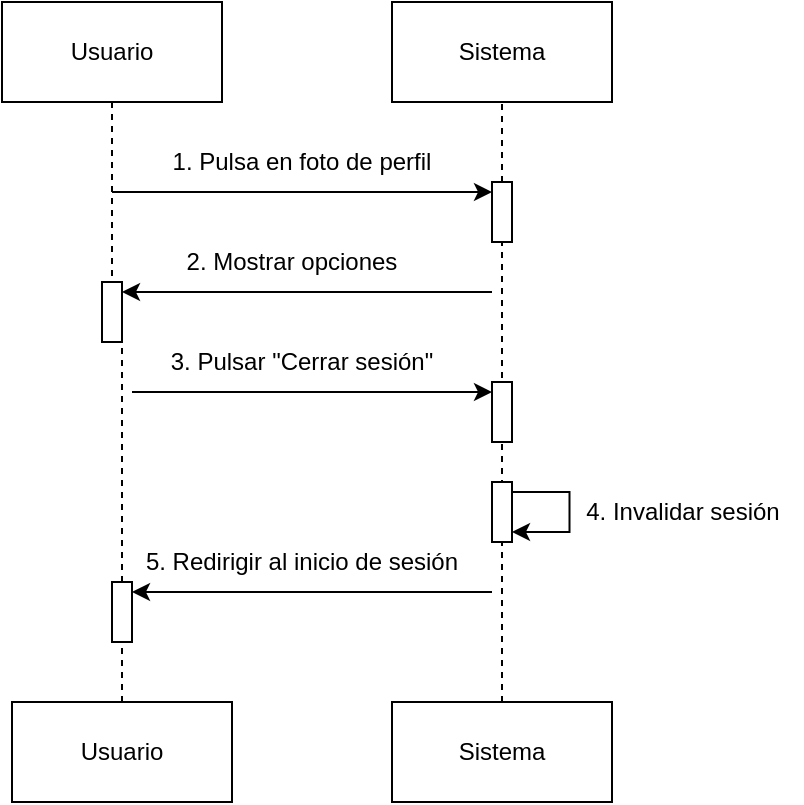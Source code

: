 <mxfile version="27.1.6">
  <diagram name="Página-1" id="uthAYpNFaqwrPK7Y62tU">
    <mxGraphModel grid="1" page="1" gridSize="10" guides="1" tooltips="1" connect="1" arrows="1" fold="1" pageScale="1" pageWidth="827" pageHeight="1169" math="0" shadow="0">
      <root>
        <mxCell id="0" />
        <mxCell id="1" parent="0" />
        <mxCell id="Q9twDd0dUCqDXI2wr9aZ-1" value="Usuario" style="html=1;whiteSpace=wrap;" vertex="1" parent="1">
          <mxGeometry x="95" y="110" width="110" height="50" as="geometry" />
        </mxCell>
        <mxCell id="Q9twDd0dUCqDXI2wr9aZ-2" value="Sistema&lt;span style=&quot;color: rgba(0, 0, 0, 0); font-family: monospace; font-size: 0px; text-align: start; text-wrap-mode: nowrap;&quot;&gt;%3CmxGraphModel%3E%3Croot%3E%3CmxCell%20id%3D%220%22%2F%3E%3CmxCell%20id%3D%221%22%20parent%3D%220%22%2F%3E%3CmxCell%20id%3D%222%22%20value%3D%22Usuario%22%20style%3D%22html%3D1%3BwhiteSpace%3Dwrap%3B%22%20vertex%3D%221%22%20parent%3D%221%22%3E%3CmxGeometry%20x%3D%2270%22%20y%3D%2240%22%20width%3D%22110%22%20height%3D%2250%22%20as%3D%22geometry%22%2F%3E%3C%2FmxCell%3E%3C%2Froot%3E%3C%2FmxGraphModel%3E&lt;/span&gt;" style="html=1;whiteSpace=wrap;" vertex="1" parent="1">
          <mxGeometry x="290" y="110" width="110" height="50" as="geometry" />
        </mxCell>
        <mxCell id="Q9twDd0dUCqDXI2wr9aZ-4" value="Usuario" style="html=1;whiteSpace=wrap;" vertex="1" parent="1">
          <mxGeometry x="100" y="460" width="110" height="50" as="geometry" />
        </mxCell>
        <mxCell id="Q9twDd0dUCqDXI2wr9aZ-5" value="Sistema&lt;span style=&quot;color: rgba(0, 0, 0, 0); font-family: monospace; font-size: 0px; text-align: start; text-wrap-mode: nowrap;&quot;&gt;%3CmxGraphModel%3E%3Croot%3E%3CmxCell%20id%3D%220%22%2F%3E%3CmxCell%20id%3D%221%22%20parent%3D%220%22%2F%3E%3CmxCell%20id%3D%222%22%20value%3D%22Usuario%22%20style%3D%22html%3D1%3BwhiteSpace%3Dwrap%3B%22%20vertex%3D%221%22%20parent%3D%221%22%3E%3CmxGeometry%20x%3D%2270%22%20y%3D%2240%22%20width%3D%22110%22%20height%3D%2250%22%20as%3D%22geometry%22%2F%3E%3C%2FmxCell%3E%3C%2Froot%3E%3C%2FmxGraphModel%3E&lt;/span&gt;" style="html=1;whiteSpace=wrap;" vertex="1" parent="1">
          <mxGeometry x="290" y="460" width="110" height="50" as="geometry" />
        </mxCell>
        <mxCell id="Q9twDd0dUCqDXI2wr9aZ-7" value="" style="endArrow=none;dashed=1;html=1;rounded=0;entryX=0.5;entryY=1;entryDx=0;entryDy=0;exitX=0.5;exitY=0;exitDx=0;exitDy=0;" edge="1" parent="1" source="Q9twDd0dUCqDXI2wr9aZ-9" target="Q9twDd0dUCqDXI2wr9aZ-2">
          <mxGeometry width="50" height="50" relative="1" as="geometry">
            <mxPoint x="325" y="390" as="sourcePoint" />
            <mxPoint x="375" y="340" as="targetPoint" />
          </mxGeometry>
        </mxCell>
        <mxCell id="Q9twDd0dUCqDXI2wr9aZ-8" value="" style="endArrow=none;dashed=1;html=1;rounded=0;entryX=0.5;entryY=1;entryDx=0;entryDy=0;exitX=0.5;exitY=0;exitDx=0;exitDy=0;" edge="1" parent="1" source="Q9twDd0dUCqDXI2wr9aZ-5" target="Q9twDd0dUCqDXI2wr9aZ-9">
          <mxGeometry width="50" height="50" relative="1" as="geometry">
            <mxPoint x="350" y="450" as="sourcePoint" />
            <mxPoint x="350" y="160" as="targetPoint" />
          </mxGeometry>
        </mxCell>
        <mxCell id="Q9twDd0dUCqDXI2wr9aZ-9" value="" style="html=1;points=[[0,0,0,0,5],[0,1,0,0,-5],[1,0,0,0,5],[1,1,0,0,-5]];perimeter=orthogonalPerimeter;outlineConnect=0;targetShapes=umlLifeline;portConstraint=eastwest;newEdgeStyle={&quot;curved&quot;:0,&quot;rounded&quot;:0};" vertex="1" parent="1">
          <mxGeometry x="340" y="200" width="10" height="30" as="geometry" />
        </mxCell>
        <mxCell id="Q9twDd0dUCqDXI2wr9aZ-10" value="" style="endArrow=classic;html=1;rounded=0;entryX=0;entryY=0;entryDx=0;entryDy=5;entryPerimeter=0;" edge="1" parent="1" target="Q9twDd0dUCqDXI2wr9aZ-9">
          <mxGeometry width="50" height="50" relative="1" as="geometry">
            <mxPoint x="150" y="205" as="sourcePoint" />
            <mxPoint x="255" y="180" as="targetPoint" />
          </mxGeometry>
        </mxCell>
        <mxCell id="Q9twDd0dUCqDXI2wr9aZ-11" value="1. Pulsa en foto de perfil" style="text;html=1;align=center;verticalAlign=middle;whiteSpace=wrap;rounded=0;" vertex="1" parent="1">
          <mxGeometry x="145" y="180" width="200" height="20" as="geometry" />
        </mxCell>
        <mxCell id="Q9twDd0dUCqDXI2wr9aZ-12" value="2. Mostrar opciones" style="text;html=1;align=center;verticalAlign=middle;whiteSpace=wrap;rounded=0;" vertex="1" parent="1">
          <mxGeometry x="155" y="230" width="170" height="20" as="geometry" />
        </mxCell>
        <mxCell id="Q9twDd0dUCqDXI2wr9aZ-16" value="" style="html=1;points=[[0,0,0,0,5],[0,1,0,0,-5],[1,0,0,0,5],[1,1,0,0,-5]];perimeter=orthogonalPerimeter;outlineConnect=0;targetShapes=umlLifeline;portConstraint=eastwest;newEdgeStyle={&quot;curved&quot;:0,&quot;rounded&quot;:0};" vertex="1" parent="1">
          <mxGeometry x="145" y="250" width="10" height="30" as="geometry" />
        </mxCell>
        <mxCell id="Q9twDd0dUCqDXI2wr9aZ-17" value="" style="endArrow=classic;html=1;rounded=0;entryX=1;entryY=0;entryDx=0;entryDy=5;entryPerimeter=0;" edge="1" parent="1" target="Q9twDd0dUCqDXI2wr9aZ-16">
          <mxGeometry width="50" height="50" relative="1" as="geometry">
            <mxPoint x="340" y="255" as="sourcePoint" />
            <mxPoint x="630" y="240" as="targetPoint" />
          </mxGeometry>
        </mxCell>
        <mxCell id="Q9twDd0dUCqDXI2wr9aZ-25" value="" style="endArrow=none;dashed=1;html=1;rounded=0;exitX=0.5;exitY=1;exitDx=0;exitDy=0;" edge="1" parent="1" source="Q9twDd0dUCqDXI2wr9aZ-1" target="Q9twDd0dUCqDXI2wr9aZ-16">
          <mxGeometry width="50" height="50" relative="1" as="geometry">
            <mxPoint x="133" y="180" as="sourcePoint" />
            <mxPoint x="138.5" y="540" as="targetPoint" />
          </mxGeometry>
        </mxCell>
        <mxCell id="Q9twDd0dUCqDXI2wr9aZ-26" value="3. Pulsar &quot;Cerrar sesión&quot;" style="text;html=1;align=center;verticalAlign=middle;whiteSpace=wrap;rounded=0;" vertex="1" parent="1">
          <mxGeometry x="160" y="280" width="170" height="20" as="geometry" />
        </mxCell>
        <mxCell id="Q9twDd0dUCqDXI2wr9aZ-27" value="" style="endArrow=classic;html=1;rounded=0;entryX=0;entryY=0;entryDx=0;entryDy=5;entryPerimeter=0;" edge="1" parent="1" target="Q9twDd0dUCqDXI2wr9aZ-44">
          <mxGeometry width="50" height="50" relative="1" as="geometry">
            <mxPoint x="160" y="305" as="sourcePoint" />
            <mxPoint x="188.75" y="320" as="targetPoint" />
          </mxGeometry>
        </mxCell>
        <mxCell id="Q9twDd0dUCqDXI2wr9aZ-28" value="" style="endArrow=classic;html=1;rounded=0;entryX=1;entryY=1;entryDx=0;entryDy=-5;entryPerimeter=0;edgeStyle=orthogonalEdgeStyle;exitX=1;exitY=0;exitDx=0;exitDy=5;exitPerimeter=0;" edge="1" parent="1" source="Q9twDd0dUCqDXI2wr9aZ-45" target="Q9twDd0dUCqDXI2wr9aZ-45">
          <mxGeometry width="50" height="50" relative="1" as="geometry">
            <mxPoint x="368.75" y="340" as="sourcePoint" />
            <mxPoint x="140" y="355" as="targetPoint" />
            <Array as="points">
              <mxPoint x="378.75" y="355" />
              <mxPoint x="378.75" y="375" />
            </Array>
          </mxGeometry>
        </mxCell>
        <mxCell id="Q9twDd0dUCqDXI2wr9aZ-29" value="4. Invalidar sesión" style="text;html=1;align=center;verticalAlign=middle;whiteSpace=wrap;rounded=0;" vertex="1" parent="1">
          <mxGeometry x="376.25" y="355" width="118.75" height="20" as="geometry" />
        </mxCell>
        <mxCell id="Q9twDd0dUCqDXI2wr9aZ-30" value="" style="endArrow=classic;html=1;rounded=0;entryX=1;entryY=0;entryDx=0;entryDy=5;entryPerimeter=0;" edge="1" parent="1" target="Q9twDd0dUCqDXI2wr9aZ-89">
          <mxGeometry width="50" height="50" relative="1" as="geometry">
            <mxPoint x="340" y="405" as="sourcePoint" />
            <mxPoint x="157.5" y="410" as="targetPoint" />
          </mxGeometry>
        </mxCell>
        <mxCell id="Q9twDd0dUCqDXI2wr9aZ-31" value="5. Redirigir al inicio de sesión" style="text;html=1;align=center;verticalAlign=middle;whiteSpace=wrap;rounded=0;" vertex="1" parent="1">
          <mxGeometry x="160" y="380" width="170" height="20" as="geometry" />
        </mxCell>
        <mxCell id="Q9twDd0dUCqDXI2wr9aZ-33" value="" style="endArrow=none;dashed=1;html=1;rounded=0;exitX=0.5;exitY=0;exitDx=0;exitDy=0;" edge="1" parent="1" source="Q9twDd0dUCqDXI2wr9aZ-89" target="Q9twDd0dUCqDXI2wr9aZ-16">
          <mxGeometry width="50" height="50" relative="1" as="geometry">
            <mxPoint x="133.24" y="1239.52" as="sourcePoint" />
            <mxPoint x="128.14" y="430" as="targetPoint" />
            <Array as="points" />
          </mxGeometry>
        </mxCell>
        <mxCell id="Q9twDd0dUCqDXI2wr9aZ-43" value="" style="endArrow=classic;html=1;rounded=0;" edge="1" parent="1" target="Q9twDd0dUCqDXI2wr9aZ-44">
          <mxGeometry width="50" height="50" relative="1" as="geometry">
            <mxPoint x="342.5" y="315" as="sourcePoint" />
            <mxPoint x="238.75" y="315" as="targetPoint" />
          </mxGeometry>
        </mxCell>
        <mxCell id="Q9twDd0dUCqDXI2wr9aZ-44" value="" style="html=1;points=[[0,0,0,0,5],[0,1,0,0,-5],[1,0,0,0,5],[1,1,0,0,-5]];perimeter=orthogonalPerimeter;outlineConnect=0;targetShapes=umlLifeline;portConstraint=eastwest;newEdgeStyle={&quot;curved&quot;:0,&quot;rounded&quot;:0};" vertex="1" parent="1">
          <mxGeometry x="340" y="300" width="10" height="30" as="geometry" />
        </mxCell>
        <mxCell id="Q9twDd0dUCqDXI2wr9aZ-45" value="" style="html=1;points=[[0,0,0,0,5],[0,1,0,0,-5],[1,0,0,0,5],[1,1,0,0,-5]];perimeter=orthogonalPerimeter;outlineConnect=0;targetShapes=umlLifeline;portConstraint=eastwest;newEdgeStyle={&quot;curved&quot;:0,&quot;rounded&quot;:0};" vertex="1" parent="1">
          <mxGeometry x="340" y="350" width="10" height="30" as="geometry" />
        </mxCell>
        <mxCell id="Q9twDd0dUCqDXI2wr9aZ-90" value="" style="endArrow=none;dashed=1;html=1;rounded=0;exitX=0.5;exitY=0;exitDx=0;exitDy=0;" edge="1" parent="1" source="Q9twDd0dUCqDXI2wr9aZ-4" target="Q9twDd0dUCqDXI2wr9aZ-89">
          <mxGeometry width="50" height="50" relative="1" as="geometry">
            <mxPoint x="150" y="560" as="sourcePoint" />
            <mxPoint x="150" y="280" as="targetPoint" />
            <Array as="points" />
          </mxGeometry>
        </mxCell>
        <mxCell id="Q9twDd0dUCqDXI2wr9aZ-89" value="" style="html=1;points=[[0,0,0,0,5],[0,1,0,0,-5],[1,0,0,0,5],[1,1,0,0,-5]];perimeter=orthogonalPerimeter;outlineConnect=0;targetShapes=umlLifeline;portConstraint=eastwest;newEdgeStyle={&quot;curved&quot;:0,&quot;rounded&quot;:0};" vertex="1" parent="1">
          <mxGeometry x="150" y="400" width="10" height="30" as="geometry" />
        </mxCell>
      </root>
    </mxGraphModel>
  </diagram>
</mxfile>
